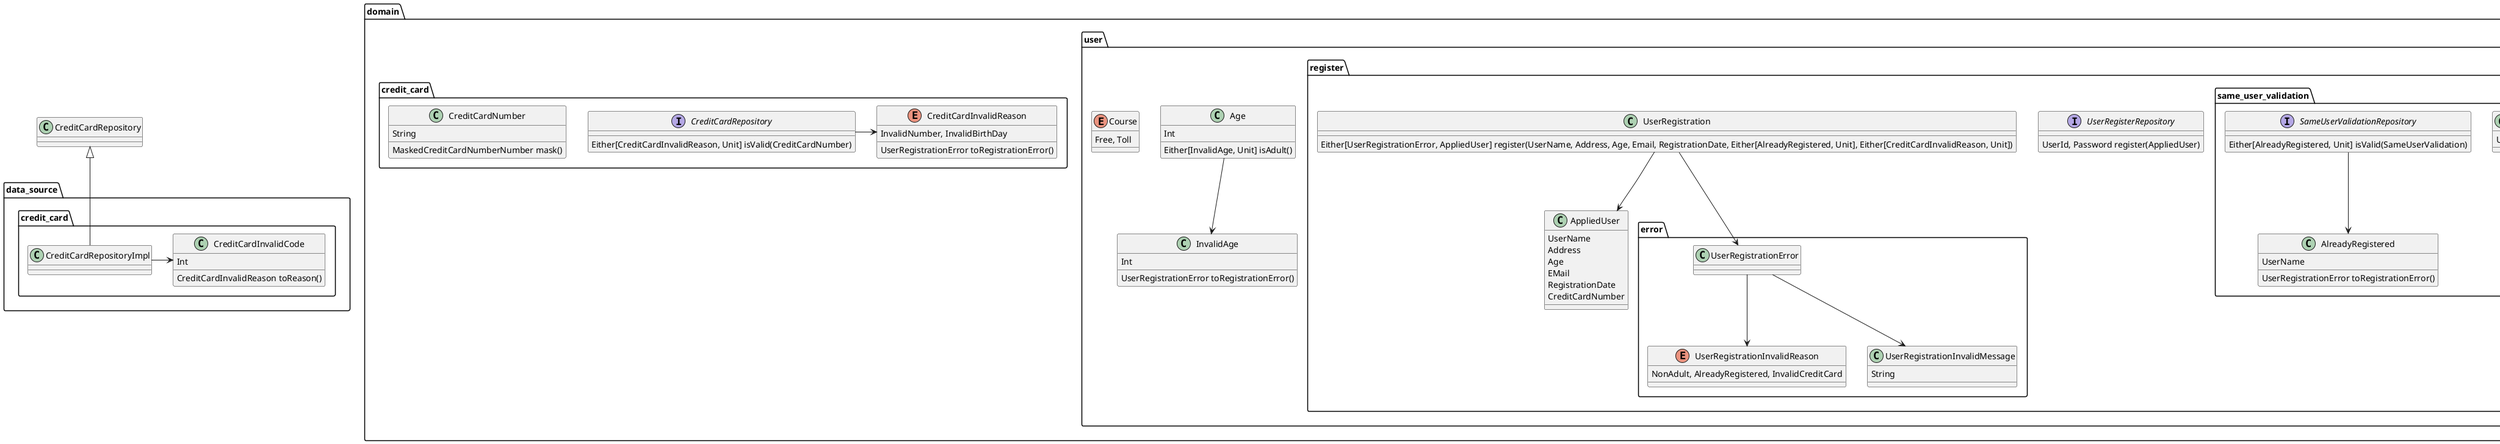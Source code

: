 @startuml

package domain {
  package user {
    package authentication {
      class Password {
        String
      }
    }

    package register {
      class AppliedUser {
        UserName
        Address
        Age
        EMail
        RegistrationDate
        CreditCardNumber
      }

      interface UserRegisterRepository {
        UserId, Password register(AppliedUser)
      }

      package same_user_validation {
        class SameUserValidation {
          UserName
        }

        interface SameUserValidationRepository {
          Either[AlreadyRegistered, Unit] isValid(SameUserValidation)
        }

        class AlreadyRegistered {
          UserName
          UserRegistrationError toRegistrationError()
        }

        SameUserValidationRepository --> AlreadyRegistered
      }

      class UserRegistration {
        Either[UserRegistrationError, AppliedUser] register(UserName, Address, Age, Email, RegistrationDate, Either[AlreadyRegistered, Unit], Either[CreditCardInvalidReason, Unit])
      }

      package error {
        class UserRegistrationError {
        }

        enum UserRegistrationInvalidReason {
          NonAdult, AlreadyRegistered, InvalidCreditCard
        }

        class UserRegistrationInvalidMessage {
          String
        }

        UserRegistrationError --> UserRegistrationInvalidReason
        UserRegistrationError --> UserRegistrationInvalidMessage
      }

      UserRegistration --> UserRegistrationError
      UserRegistration --> AppliedUser
    }

    class Age {
      Int
      Either[InvalidAge, Unit] isAdult()
    }

    class InvalidAge {
      Int
      UserRegistrationError toRegistrationError()
    }

    Age --> InvalidAge

    enum Course {
      Free, Toll
    }
  }

  package credit_card {
    interface CreditCardRepository {
      Either[CreditCardInvalidReason, Unit] isValid(CreditCardNumber)
    }

    class CreditCardNumber {
      String
      MaskedCreditCardNumberNumber mask()
    }

    enum CreditCardInvalidReason {
      InvalidNumber, InvalidBirthDay
      UserRegistrationError toRegistrationError()
    }

    CreditCardRepository -right-> CreditCardInvalidReason
  }
}

namespace data_source {
  namespace credit_card {
    class CreditCardRepositoryImpl {
    }

    class CreditCardInvalidCode {
      Int
      CreditCardInvalidReason toReason()
    }

    CreditCardRepositoryImpl -up-|> .CreditCardRepository
    CreditCardRepositoryImpl -right-> CreditCardInvalidCode
  }
}

@enduml